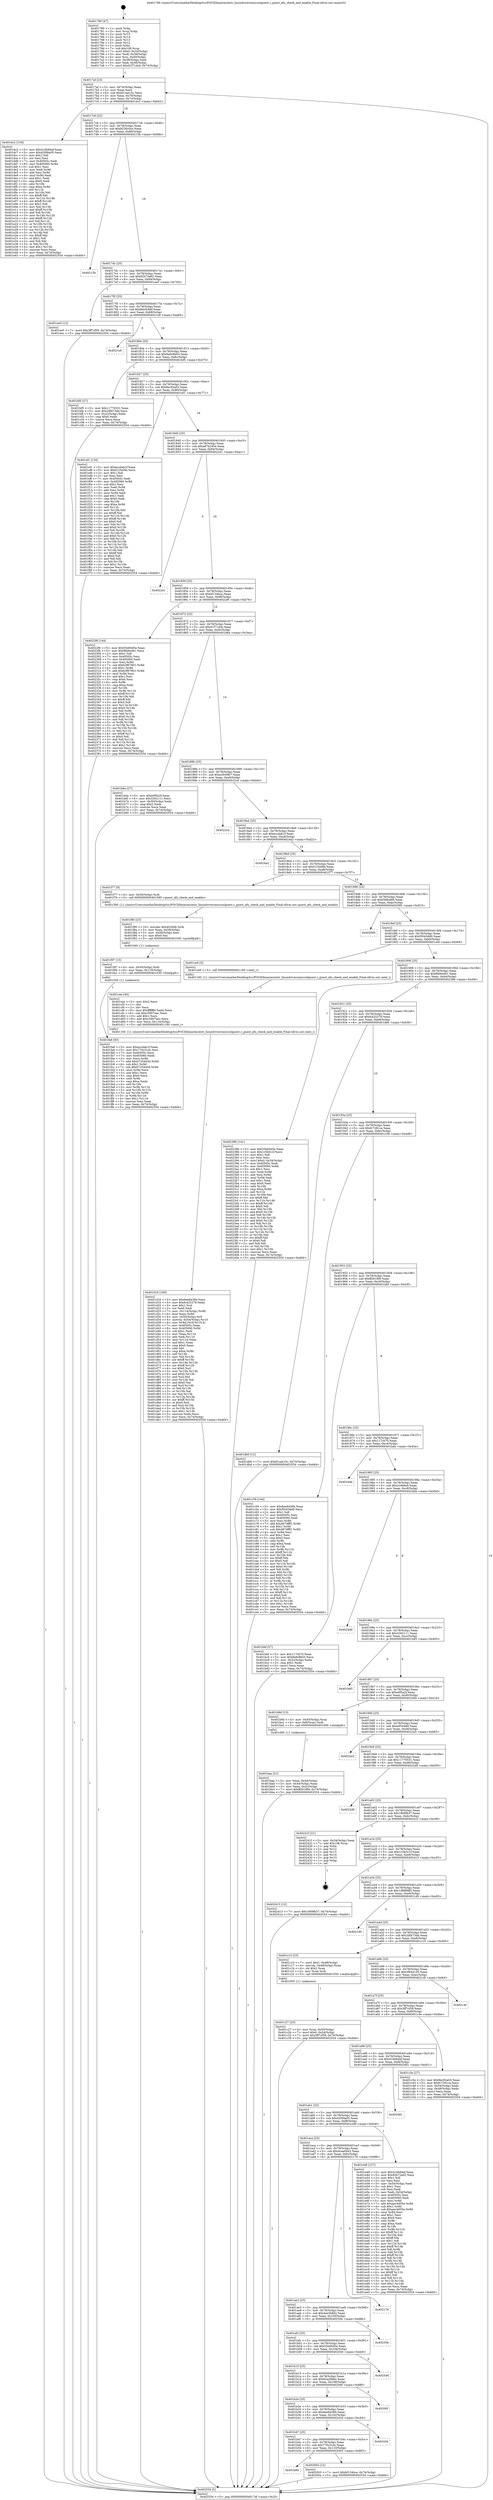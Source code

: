digraph "0x401780" {
  label = "0x401780 (/mnt/c/Users/mathe/Desktop/tcc/POCII/binaries/extr_linuxdriversmisccxlguest.c_guest_afu_check_and_enable_Final-ollvm.out::main(0))"
  labelloc = "t"
  node[shape=record]

  Entry [label="",width=0.3,height=0.3,shape=circle,fillcolor=black,style=filled]
  "0x4017af" [label="{
     0x4017af [23]\l
     | [instrs]\l
     &nbsp;&nbsp;0x4017af \<+3\>: mov -0x74(%rbp),%eax\l
     &nbsp;&nbsp;0x4017b2 \<+2\>: mov %eax,%ecx\l
     &nbsp;&nbsp;0x4017b4 \<+6\>: sub $0x81cae15c,%ecx\l
     &nbsp;&nbsp;0x4017ba \<+3\>: mov %eax,-0x78(%rbp)\l
     &nbsp;&nbsp;0x4017bd \<+3\>: mov %ecx,-0x7c(%rbp)\l
     &nbsp;&nbsp;0x4017c0 \<+6\>: je 0000000000401dc2 \<main+0x642\>\l
  }"]
  "0x401dc2" [label="{
     0x401dc2 [134]\l
     | [instrs]\l
     &nbsp;&nbsp;0x401dc2 \<+5\>: mov $0x416b84af,%eax\l
     &nbsp;&nbsp;0x401dc7 \<+5\>: mov $0x420f4a05,%ecx\l
     &nbsp;&nbsp;0x401dcc \<+2\>: mov $0x1,%dl\l
     &nbsp;&nbsp;0x401dce \<+2\>: xor %esi,%esi\l
     &nbsp;&nbsp;0x401dd0 \<+7\>: mov 0x40505c,%edi\l
     &nbsp;&nbsp;0x401dd7 \<+8\>: mov 0x405060,%r8d\l
     &nbsp;&nbsp;0x401ddf \<+3\>: sub $0x1,%esi\l
     &nbsp;&nbsp;0x401de2 \<+3\>: mov %edi,%r9d\l
     &nbsp;&nbsp;0x401de5 \<+3\>: add %esi,%r9d\l
     &nbsp;&nbsp;0x401de8 \<+4\>: imul %r9d,%edi\l
     &nbsp;&nbsp;0x401dec \<+3\>: and $0x1,%edi\l
     &nbsp;&nbsp;0x401def \<+3\>: cmp $0x0,%edi\l
     &nbsp;&nbsp;0x401df2 \<+4\>: sete %r10b\l
     &nbsp;&nbsp;0x401df6 \<+4\>: cmp $0xa,%r8d\l
     &nbsp;&nbsp;0x401dfa \<+4\>: setl %r11b\l
     &nbsp;&nbsp;0x401dfe \<+3\>: mov %r10b,%bl\l
     &nbsp;&nbsp;0x401e01 \<+3\>: xor $0xff,%bl\l
     &nbsp;&nbsp;0x401e04 \<+3\>: mov %r11b,%r14b\l
     &nbsp;&nbsp;0x401e07 \<+4\>: xor $0xff,%r14b\l
     &nbsp;&nbsp;0x401e0b \<+3\>: xor $0x1,%dl\l
     &nbsp;&nbsp;0x401e0e \<+3\>: mov %bl,%r15b\l
     &nbsp;&nbsp;0x401e11 \<+4\>: and $0xff,%r15b\l
     &nbsp;&nbsp;0x401e15 \<+3\>: and %dl,%r10b\l
     &nbsp;&nbsp;0x401e18 \<+3\>: mov %r14b,%r12b\l
     &nbsp;&nbsp;0x401e1b \<+4\>: and $0xff,%r12b\l
     &nbsp;&nbsp;0x401e1f \<+3\>: and %dl,%r11b\l
     &nbsp;&nbsp;0x401e22 \<+3\>: or %r10b,%r15b\l
     &nbsp;&nbsp;0x401e25 \<+3\>: or %r11b,%r12b\l
     &nbsp;&nbsp;0x401e28 \<+3\>: xor %r12b,%r15b\l
     &nbsp;&nbsp;0x401e2b \<+3\>: or %r14b,%bl\l
     &nbsp;&nbsp;0x401e2e \<+3\>: xor $0xff,%bl\l
     &nbsp;&nbsp;0x401e31 \<+3\>: or $0x1,%dl\l
     &nbsp;&nbsp;0x401e34 \<+2\>: and %dl,%bl\l
     &nbsp;&nbsp;0x401e36 \<+3\>: or %bl,%r15b\l
     &nbsp;&nbsp;0x401e39 \<+4\>: test $0x1,%r15b\l
     &nbsp;&nbsp;0x401e3d \<+3\>: cmovne %ecx,%eax\l
     &nbsp;&nbsp;0x401e40 \<+3\>: mov %eax,-0x74(%rbp)\l
     &nbsp;&nbsp;0x401e43 \<+5\>: jmp 0000000000402554 \<main+0xdd4\>\l
  }"]
  "0x4017c6" [label="{
     0x4017c6 [22]\l
     | [instrs]\l
     &nbsp;&nbsp;0x4017c6 \<+5\>: jmp 00000000004017cb \<main+0x4b\>\l
     &nbsp;&nbsp;0x4017cb \<+3\>: mov -0x78(%rbp),%eax\l
     &nbsp;&nbsp;0x4017ce \<+5\>: sub $0x8236c0ce,%eax\l
     &nbsp;&nbsp;0x4017d3 \<+3\>: mov %eax,-0x80(%rbp)\l
     &nbsp;&nbsp;0x4017d6 \<+6\>: je 000000000040215b \<main+0x9db\>\l
  }"]
  Exit [label="",width=0.3,height=0.3,shape=circle,fillcolor=black,style=filled,peripheries=2]
  "0x40215b" [label="{
     0x40215b\l
  }", style=dashed]
  "0x4017dc" [label="{
     0x4017dc [25]\l
     | [instrs]\l
     &nbsp;&nbsp;0x4017dc \<+5\>: jmp 00000000004017e1 \<main+0x61\>\l
     &nbsp;&nbsp;0x4017e1 \<+3\>: mov -0x78(%rbp),%eax\l
     &nbsp;&nbsp;0x4017e4 \<+5\>: sub $0x82b72a92,%eax\l
     &nbsp;&nbsp;0x4017e9 \<+6\>: mov %eax,-0x84(%rbp)\l
     &nbsp;&nbsp;0x4017ef \<+6\>: je 0000000000401ee5 \<main+0x765\>\l
  }"]
  "0x401b60" [label="{
     0x401b60\l
  }", style=dashed]
  "0x401ee5" [label="{
     0x401ee5 [12]\l
     | [instrs]\l
     &nbsp;&nbsp;0x401ee5 \<+7\>: movl $0x3ff7cf59,-0x74(%rbp)\l
     &nbsp;&nbsp;0x401eec \<+5\>: jmp 0000000000402554 \<main+0xdd4\>\l
  }"]
  "0x4017f5" [label="{
     0x4017f5 [25]\l
     | [instrs]\l
     &nbsp;&nbsp;0x4017f5 \<+5\>: jmp 00000000004017fa \<main+0x7a\>\l
     &nbsp;&nbsp;0x4017fa \<+3\>: mov -0x78(%rbp),%eax\l
     &nbsp;&nbsp;0x4017fd \<+5\>: sub $0x8dc0c84f,%eax\l
     &nbsp;&nbsp;0x401802 \<+6\>: mov %eax,-0x88(%rbp)\l
     &nbsp;&nbsp;0x401808 \<+6\>: je 00000000004021e9 \<main+0xa69\>\l
  }"]
  "0x402003" [label="{
     0x402003 [12]\l
     | [instrs]\l
     &nbsp;&nbsp;0x402003 \<+7\>: movl $0xbf134bca,-0x74(%rbp)\l
     &nbsp;&nbsp;0x40200a \<+5\>: jmp 0000000000402554 \<main+0xdd4\>\l
  }"]
  "0x4021e9" [label="{
     0x4021e9\l
  }", style=dashed]
  "0x40180e" [label="{
     0x40180e [25]\l
     | [instrs]\l
     &nbsp;&nbsp;0x40180e \<+5\>: jmp 0000000000401813 \<main+0x93\>\l
     &nbsp;&nbsp;0x401813 \<+3\>: mov -0x78(%rbp),%eax\l
     &nbsp;&nbsp;0x401816 \<+5\>: sub $0x9a9c8b03,%eax\l
     &nbsp;&nbsp;0x40181b \<+6\>: mov %eax,-0x8c(%rbp)\l
     &nbsp;&nbsp;0x401821 \<+6\>: je 0000000000401bf5 \<main+0x475\>\l
  }"]
  "0x401b47" [label="{
     0x401b47 [25]\l
     | [instrs]\l
     &nbsp;&nbsp;0x401b47 \<+5\>: jmp 0000000000401b4c \<main+0x3cc\>\l
     &nbsp;&nbsp;0x401b4c \<+3\>: mov -0x78(%rbp),%eax\l
     &nbsp;&nbsp;0x401b4f \<+5\>: sub $0x770c31dc,%eax\l
     &nbsp;&nbsp;0x401b54 \<+6\>: mov %eax,-0x110(%rbp)\l
     &nbsp;&nbsp;0x401b5a \<+6\>: je 0000000000402003 \<main+0x883\>\l
  }"]
  "0x401bf5" [label="{
     0x401bf5 [27]\l
     | [instrs]\l
     &nbsp;&nbsp;0x401bf5 \<+5\>: mov $0x11770531,%eax\l
     &nbsp;&nbsp;0x401bfa \<+5\>: mov $0x2df473dd,%ecx\l
     &nbsp;&nbsp;0x401bff \<+3\>: mov -0x2c(%rbp),%edx\l
     &nbsp;&nbsp;0x401c02 \<+3\>: cmp $0x0,%edx\l
     &nbsp;&nbsp;0x401c05 \<+3\>: cmove %ecx,%eax\l
     &nbsp;&nbsp;0x401c08 \<+3\>: mov %eax,-0x74(%rbp)\l
     &nbsp;&nbsp;0x401c0b \<+5\>: jmp 0000000000402554 \<main+0xdd4\>\l
  }"]
  "0x401827" [label="{
     0x401827 [25]\l
     | [instrs]\l
     &nbsp;&nbsp;0x401827 \<+5\>: jmp 000000000040182c \<main+0xac\>\l
     &nbsp;&nbsp;0x40182c \<+3\>: mov -0x78(%rbp),%eax\l
     &nbsp;&nbsp;0x40182f \<+5\>: sub $0x9ec92a03,%eax\l
     &nbsp;&nbsp;0x401834 \<+6\>: mov %eax,-0x90(%rbp)\l
     &nbsp;&nbsp;0x40183a \<+6\>: je 0000000000401ef1 \<main+0x771\>\l
  }"]
  "0x402434" [label="{
     0x402434\l
  }", style=dashed]
  "0x401ef1" [label="{
     0x401ef1 [134]\l
     | [instrs]\l
     &nbsp;&nbsp;0x401ef1 \<+5\>: mov $0xeccdab1f,%eax\l
     &nbsp;&nbsp;0x401ef6 \<+5\>: mov $0xf125ef4b,%ecx\l
     &nbsp;&nbsp;0x401efb \<+2\>: mov $0x1,%dl\l
     &nbsp;&nbsp;0x401efd \<+2\>: xor %esi,%esi\l
     &nbsp;&nbsp;0x401eff \<+7\>: mov 0x40505c,%edi\l
     &nbsp;&nbsp;0x401f06 \<+8\>: mov 0x405060,%r8d\l
     &nbsp;&nbsp;0x401f0e \<+3\>: sub $0x1,%esi\l
     &nbsp;&nbsp;0x401f11 \<+3\>: mov %edi,%r9d\l
     &nbsp;&nbsp;0x401f14 \<+3\>: add %esi,%r9d\l
     &nbsp;&nbsp;0x401f17 \<+4\>: imul %r9d,%edi\l
     &nbsp;&nbsp;0x401f1b \<+3\>: and $0x1,%edi\l
     &nbsp;&nbsp;0x401f1e \<+3\>: cmp $0x0,%edi\l
     &nbsp;&nbsp;0x401f21 \<+4\>: sete %r10b\l
     &nbsp;&nbsp;0x401f25 \<+4\>: cmp $0xa,%r8d\l
     &nbsp;&nbsp;0x401f29 \<+4\>: setl %r11b\l
     &nbsp;&nbsp;0x401f2d \<+3\>: mov %r10b,%bl\l
     &nbsp;&nbsp;0x401f30 \<+3\>: xor $0xff,%bl\l
     &nbsp;&nbsp;0x401f33 \<+3\>: mov %r11b,%r14b\l
     &nbsp;&nbsp;0x401f36 \<+4\>: xor $0xff,%r14b\l
     &nbsp;&nbsp;0x401f3a \<+3\>: xor $0x0,%dl\l
     &nbsp;&nbsp;0x401f3d \<+3\>: mov %bl,%r15b\l
     &nbsp;&nbsp;0x401f40 \<+4\>: and $0x0,%r15b\l
     &nbsp;&nbsp;0x401f44 \<+3\>: and %dl,%r10b\l
     &nbsp;&nbsp;0x401f47 \<+3\>: mov %r14b,%r12b\l
     &nbsp;&nbsp;0x401f4a \<+4\>: and $0x0,%r12b\l
     &nbsp;&nbsp;0x401f4e \<+3\>: and %dl,%r11b\l
     &nbsp;&nbsp;0x401f51 \<+3\>: or %r10b,%r15b\l
     &nbsp;&nbsp;0x401f54 \<+3\>: or %r11b,%r12b\l
     &nbsp;&nbsp;0x401f57 \<+3\>: xor %r12b,%r15b\l
     &nbsp;&nbsp;0x401f5a \<+3\>: or %r14b,%bl\l
     &nbsp;&nbsp;0x401f5d \<+3\>: xor $0xff,%bl\l
     &nbsp;&nbsp;0x401f60 \<+3\>: or $0x0,%dl\l
     &nbsp;&nbsp;0x401f63 \<+2\>: and %dl,%bl\l
     &nbsp;&nbsp;0x401f65 \<+3\>: or %bl,%r15b\l
     &nbsp;&nbsp;0x401f68 \<+4\>: test $0x1,%r15b\l
     &nbsp;&nbsp;0x401f6c \<+3\>: cmovne %ecx,%eax\l
     &nbsp;&nbsp;0x401f6f \<+3\>: mov %eax,-0x74(%rbp)\l
     &nbsp;&nbsp;0x401f72 \<+5\>: jmp 0000000000402554 \<main+0xdd4\>\l
  }"]
  "0x401840" [label="{
     0x401840 [25]\l
     | [instrs]\l
     &nbsp;&nbsp;0x401840 \<+5\>: jmp 0000000000401845 \<main+0xc5\>\l
     &nbsp;&nbsp;0x401845 \<+3\>: mov -0x78(%rbp),%eax\l
     &nbsp;&nbsp;0x401848 \<+5\>: sub $0xa87b245e,%eax\l
     &nbsp;&nbsp;0x40184d \<+6\>: mov %eax,-0x94(%rbp)\l
     &nbsp;&nbsp;0x401853 \<+6\>: je 0000000000402241 \<main+0xac1\>\l
  }"]
  "0x401b2e" [label="{
     0x401b2e [25]\l
     | [instrs]\l
     &nbsp;&nbsp;0x401b2e \<+5\>: jmp 0000000000401b33 \<main+0x3b3\>\l
     &nbsp;&nbsp;0x401b33 \<+3\>: mov -0x78(%rbp),%eax\l
     &nbsp;&nbsp;0x401b36 \<+5\>: sub $0x6ee8436b,%eax\l
     &nbsp;&nbsp;0x401b3b \<+6\>: mov %eax,-0x10c(%rbp)\l
     &nbsp;&nbsp;0x401b41 \<+6\>: je 0000000000402434 \<main+0xcb4\>\l
  }"]
  "0x402241" [label="{
     0x402241\l
  }", style=dashed]
  "0x401859" [label="{
     0x401859 [25]\l
     | [instrs]\l
     &nbsp;&nbsp;0x401859 \<+5\>: jmp 000000000040185e \<main+0xde\>\l
     &nbsp;&nbsp;0x40185e \<+3\>: mov -0x78(%rbp),%eax\l
     &nbsp;&nbsp;0x401861 \<+5\>: sub $0xbf134bca,%eax\l
     &nbsp;&nbsp;0x401866 \<+6\>: mov %eax,-0x98(%rbp)\l
     &nbsp;&nbsp;0x40186c \<+6\>: je 00000000004022f6 \<main+0xb76\>\l
  }"]
  "0x40200f" [label="{
     0x40200f\l
  }", style=dashed]
  "0x4022f6" [label="{
     0x4022f6 [144]\l
     | [instrs]\l
     &nbsp;&nbsp;0x4022f6 \<+5\>: mov $0x55e60d5e,%eax\l
     &nbsp;&nbsp;0x4022fb \<+5\>: mov $0xf6b6e491,%ecx\l
     &nbsp;&nbsp;0x402300 \<+2\>: mov $0x1,%dl\l
     &nbsp;&nbsp;0x402302 \<+7\>: mov 0x40505c,%esi\l
     &nbsp;&nbsp;0x402309 \<+7\>: mov 0x405060,%edi\l
     &nbsp;&nbsp;0x402310 \<+3\>: mov %esi,%r8d\l
     &nbsp;&nbsp;0x402313 \<+7\>: sub $0xb3f67801,%r8d\l
     &nbsp;&nbsp;0x40231a \<+4\>: sub $0x1,%r8d\l
     &nbsp;&nbsp;0x40231e \<+7\>: add $0xb3f67801,%r8d\l
     &nbsp;&nbsp;0x402325 \<+4\>: imul %r8d,%esi\l
     &nbsp;&nbsp;0x402329 \<+3\>: and $0x1,%esi\l
     &nbsp;&nbsp;0x40232c \<+3\>: cmp $0x0,%esi\l
     &nbsp;&nbsp;0x40232f \<+4\>: sete %r9b\l
     &nbsp;&nbsp;0x402333 \<+3\>: cmp $0xa,%edi\l
     &nbsp;&nbsp;0x402336 \<+4\>: setl %r10b\l
     &nbsp;&nbsp;0x40233a \<+3\>: mov %r9b,%r11b\l
     &nbsp;&nbsp;0x40233d \<+4\>: xor $0xff,%r11b\l
     &nbsp;&nbsp;0x402341 \<+3\>: mov %r10b,%bl\l
     &nbsp;&nbsp;0x402344 \<+3\>: xor $0xff,%bl\l
     &nbsp;&nbsp;0x402347 \<+3\>: xor $0x0,%dl\l
     &nbsp;&nbsp;0x40234a \<+3\>: mov %r11b,%r14b\l
     &nbsp;&nbsp;0x40234d \<+4\>: and $0x0,%r14b\l
     &nbsp;&nbsp;0x402351 \<+3\>: and %dl,%r9b\l
     &nbsp;&nbsp;0x402354 \<+3\>: mov %bl,%r15b\l
     &nbsp;&nbsp;0x402357 \<+4\>: and $0x0,%r15b\l
     &nbsp;&nbsp;0x40235b \<+3\>: and %dl,%r10b\l
     &nbsp;&nbsp;0x40235e \<+3\>: or %r9b,%r14b\l
     &nbsp;&nbsp;0x402361 \<+3\>: or %r10b,%r15b\l
     &nbsp;&nbsp;0x402364 \<+3\>: xor %r15b,%r14b\l
     &nbsp;&nbsp;0x402367 \<+3\>: or %bl,%r11b\l
     &nbsp;&nbsp;0x40236a \<+4\>: xor $0xff,%r11b\l
     &nbsp;&nbsp;0x40236e \<+3\>: or $0x0,%dl\l
     &nbsp;&nbsp;0x402371 \<+3\>: and %dl,%r11b\l
     &nbsp;&nbsp;0x402374 \<+3\>: or %r11b,%r14b\l
     &nbsp;&nbsp;0x402377 \<+4\>: test $0x1,%r14b\l
     &nbsp;&nbsp;0x40237b \<+3\>: cmovne %ecx,%eax\l
     &nbsp;&nbsp;0x40237e \<+3\>: mov %eax,-0x74(%rbp)\l
     &nbsp;&nbsp;0x402381 \<+5\>: jmp 0000000000402554 \<main+0xdd4\>\l
  }"]
  "0x401872" [label="{
     0x401872 [25]\l
     | [instrs]\l
     &nbsp;&nbsp;0x401872 \<+5\>: jmp 0000000000401877 \<main+0xf7\>\l
     &nbsp;&nbsp;0x401877 \<+3\>: mov -0x78(%rbp),%eax\l
     &nbsp;&nbsp;0x40187a \<+5\>: sub $0xd1f71dcb,%eax\l
     &nbsp;&nbsp;0x40187f \<+6\>: mov %eax,-0x9c(%rbp)\l
     &nbsp;&nbsp;0x401885 \<+6\>: je 0000000000401b6a \<main+0x3ea\>\l
  }"]
  "0x401b15" [label="{
     0x401b15 [25]\l
     | [instrs]\l
     &nbsp;&nbsp;0x401b15 \<+5\>: jmp 0000000000401b1a \<main+0x39a\>\l
     &nbsp;&nbsp;0x401b1a \<+3\>: mov -0x78(%rbp),%eax\l
     &nbsp;&nbsp;0x401b1d \<+5\>: sub $0x62a29b6c,%eax\l
     &nbsp;&nbsp;0x401b22 \<+6\>: mov %eax,-0x108(%rbp)\l
     &nbsp;&nbsp;0x401b28 \<+6\>: je 000000000040200f \<main+0x88f\>\l
  }"]
  "0x401b6a" [label="{
     0x401b6a [27]\l
     | [instrs]\l
     &nbsp;&nbsp;0x401b6a \<+5\>: mov $0xe0f5a2f,%eax\l
     &nbsp;&nbsp;0x401b6f \<+5\>: mov $0x3262111,%ecx\l
     &nbsp;&nbsp;0x401b74 \<+3\>: mov -0x30(%rbp),%edx\l
     &nbsp;&nbsp;0x401b77 \<+3\>: cmp $0x2,%edx\l
     &nbsp;&nbsp;0x401b7a \<+3\>: cmovne %ecx,%eax\l
     &nbsp;&nbsp;0x401b7d \<+3\>: mov %eax,-0x74(%rbp)\l
     &nbsp;&nbsp;0x401b80 \<+5\>: jmp 0000000000402554 \<main+0xdd4\>\l
  }"]
  "0x40188b" [label="{
     0x40188b [25]\l
     | [instrs]\l
     &nbsp;&nbsp;0x40188b \<+5\>: jmp 0000000000401890 \<main+0x110\>\l
     &nbsp;&nbsp;0x401890 \<+3\>: mov -0x78(%rbp),%eax\l
     &nbsp;&nbsp;0x401893 \<+5\>: sub $0xe2fc09b7,%eax\l
     &nbsp;&nbsp;0x401898 \<+6\>: mov %eax,-0xa0(%rbp)\l
     &nbsp;&nbsp;0x40189e \<+6\>: je 00000000004022cd \<main+0xb4d\>\l
  }"]
  "0x402554" [label="{
     0x402554 [5]\l
     | [instrs]\l
     &nbsp;&nbsp;0x402554 \<+5\>: jmp 00000000004017af \<main+0x2f\>\l
  }"]
  "0x401780" [label="{
     0x401780 [47]\l
     | [instrs]\l
     &nbsp;&nbsp;0x401780 \<+1\>: push %rbp\l
     &nbsp;&nbsp;0x401781 \<+3\>: mov %rsp,%rbp\l
     &nbsp;&nbsp;0x401784 \<+2\>: push %r15\l
     &nbsp;&nbsp;0x401786 \<+2\>: push %r14\l
     &nbsp;&nbsp;0x401788 \<+2\>: push %r13\l
     &nbsp;&nbsp;0x40178a \<+2\>: push %r12\l
     &nbsp;&nbsp;0x40178c \<+1\>: push %rbx\l
     &nbsp;&nbsp;0x40178d \<+7\>: sub $0x108,%rsp\l
     &nbsp;&nbsp;0x401794 \<+7\>: movl $0x0,-0x34(%rbp)\l
     &nbsp;&nbsp;0x40179b \<+3\>: mov %edi,-0x38(%rbp)\l
     &nbsp;&nbsp;0x40179e \<+4\>: mov %rsi,-0x40(%rbp)\l
     &nbsp;&nbsp;0x4017a2 \<+3\>: mov -0x38(%rbp),%edi\l
     &nbsp;&nbsp;0x4017a5 \<+3\>: mov %edi,-0x30(%rbp)\l
     &nbsp;&nbsp;0x4017a8 \<+7\>: movl $0xd1f71dcb,-0x74(%rbp)\l
  }"]
  "0x402546" [label="{
     0x402546\l
  }", style=dashed]
  "0x4022cd" [label="{
     0x4022cd\l
  }", style=dashed]
  "0x4018a4" [label="{
     0x4018a4 [25]\l
     | [instrs]\l
     &nbsp;&nbsp;0x4018a4 \<+5\>: jmp 00000000004018a9 \<main+0x129\>\l
     &nbsp;&nbsp;0x4018a9 \<+3\>: mov -0x78(%rbp),%eax\l
     &nbsp;&nbsp;0x4018ac \<+5\>: sub $0xeccdab1f,%eax\l
     &nbsp;&nbsp;0x4018b1 \<+6\>: mov %eax,-0xa4(%rbp)\l
     &nbsp;&nbsp;0x4018b7 \<+6\>: je 00000000004024a2 \<main+0xd22\>\l
  }"]
  "0x401afc" [label="{
     0x401afc [25]\l
     | [instrs]\l
     &nbsp;&nbsp;0x401afc \<+5\>: jmp 0000000000401b01 \<main+0x381\>\l
     &nbsp;&nbsp;0x401b01 \<+3\>: mov -0x78(%rbp),%eax\l
     &nbsp;&nbsp;0x401b04 \<+5\>: sub $0x55e60d5e,%eax\l
     &nbsp;&nbsp;0x401b09 \<+6\>: mov %eax,-0x104(%rbp)\l
     &nbsp;&nbsp;0x401b0f \<+6\>: je 0000000000402546 \<main+0xdc6\>\l
  }"]
  "0x4024a2" [label="{
     0x4024a2\l
  }", style=dashed]
  "0x4018bd" [label="{
     0x4018bd [25]\l
     | [instrs]\l
     &nbsp;&nbsp;0x4018bd \<+5\>: jmp 00000000004018c2 \<main+0x142\>\l
     &nbsp;&nbsp;0x4018c2 \<+3\>: mov -0x78(%rbp),%eax\l
     &nbsp;&nbsp;0x4018c5 \<+5\>: sub $0xf125ef4b,%eax\l
     &nbsp;&nbsp;0x4018ca \<+6\>: mov %eax,-0xa8(%rbp)\l
     &nbsp;&nbsp;0x4018d0 \<+6\>: je 0000000000401f77 \<main+0x7f7\>\l
  }"]
  "0x40250b" [label="{
     0x40250b\l
  }", style=dashed]
  "0x401f77" [label="{
     0x401f77 [9]\l
     | [instrs]\l
     &nbsp;&nbsp;0x401f77 \<+4\>: mov -0x50(%rbp),%rdi\l
     &nbsp;&nbsp;0x401f7b \<+5\>: call 0000000000401580 \<guest_afu_check_and_enable\>\l
     | [calls]\l
     &nbsp;&nbsp;0x401580 \{1\} (/mnt/c/Users/mathe/Desktop/tcc/POCII/binaries/extr_linuxdriversmisccxlguest.c_guest_afu_check_and_enable_Final-ollvm.out::guest_afu_check_and_enable)\l
  }"]
  "0x4018d6" [label="{
     0x4018d6 [25]\l
     | [instrs]\l
     &nbsp;&nbsp;0x4018d6 \<+5\>: jmp 00000000004018db \<main+0x15b\>\l
     &nbsp;&nbsp;0x4018db \<+3\>: mov -0x78(%rbp),%eax\l
     &nbsp;&nbsp;0x4018de \<+5\>: sub $0xf36fcd66,%eax\l
     &nbsp;&nbsp;0x4018e3 \<+6\>: mov %eax,-0xac(%rbp)\l
     &nbsp;&nbsp;0x4018e9 \<+6\>: je 0000000000402095 \<main+0x915\>\l
  }"]
  "0x401ae3" [label="{
     0x401ae3 [25]\l
     | [instrs]\l
     &nbsp;&nbsp;0x401ae3 \<+5\>: jmp 0000000000401ae8 \<main+0x368\>\l
     &nbsp;&nbsp;0x401ae8 \<+3\>: mov -0x78(%rbp),%eax\l
     &nbsp;&nbsp;0x401aeb \<+5\>: sub $0x4ee3b8d2,%eax\l
     &nbsp;&nbsp;0x401af0 \<+6\>: mov %eax,-0x100(%rbp)\l
     &nbsp;&nbsp;0x401af6 \<+6\>: je 000000000040250b \<main+0xd8b\>\l
  }"]
  "0x402095" [label="{
     0x402095\l
  }", style=dashed]
  "0x4018ef" [label="{
     0x4018ef [25]\l
     | [instrs]\l
     &nbsp;&nbsp;0x4018ef \<+5\>: jmp 00000000004018f4 \<main+0x174\>\l
     &nbsp;&nbsp;0x4018f4 \<+3\>: mov -0x78(%rbp),%eax\l
     &nbsp;&nbsp;0x4018f7 \<+5\>: sub $0xf5043dd0,%eax\l
     &nbsp;&nbsp;0x4018fc \<+6\>: mov %eax,-0xb0(%rbp)\l
     &nbsp;&nbsp;0x401902 \<+6\>: je 0000000000401ce9 \<main+0x569\>\l
  }"]
  "0x402176" [label="{
     0x402176\l
  }", style=dashed]
  "0x401ce9" [label="{
     0x401ce9 [5]\l
     | [instrs]\l
     &nbsp;&nbsp;0x401ce9 \<+5\>: call 0000000000401160 \<next_i\>\l
     | [calls]\l
     &nbsp;&nbsp;0x401160 \{1\} (/mnt/c/Users/mathe/Desktop/tcc/POCII/binaries/extr_linuxdriversmisccxlguest.c_guest_afu_check_and_enable_Final-ollvm.out::next_i)\l
  }"]
  "0x401908" [label="{
     0x401908 [25]\l
     | [instrs]\l
     &nbsp;&nbsp;0x401908 \<+5\>: jmp 000000000040190d \<main+0x18d\>\l
     &nbsp;&nbsp;0x40190d \<+3\>: mov -0x78(%rbp),%eax\l
     &nbsp;&nbsp;0x401910 \<+5\>: sub $0xf6b6e491,%eax\l
     &nbsp;&nbsp;0x401915 \<+6\>: mov %eax,-0xb4(%rbp)\l
     &nbsp;&nbsp;0x40191b \<+6\>: je 0000000000402386 \<main+0xc06\>\l
  }"]
  "0x401fa6" [label="{
     0x401fa6 [93]\l
     | [instrs]\l
     &nbsp;&nbsp;0x401fa6 \<+5\>: mov $0xeccdab1f,%eax\l
     &nbsp;&nbsp;0x401fab \<+5\>: mov $0x770c31dc,%esi\l
     &nbsp;&nbsp;0x401fb0 \<+7\>: mov 0x40505c,%ecx\l
     &nbsp;&nbsp;0x401fb7 \<+7\>: mov 0x405060,%edx\l
     &nbsp;&nbsp;0x401fbe \<+3\>: mov %ecx,%r8d\l
     &nbsp;&nbsp;0x401fc1 \<+7\>: add $0xb7254d3d,%r8d\l
     &nbsp;&nbsp;0x401fc8 \<+4\>: sub $0x1,%r8d\l
     &nbsp;&nbsp;0x401fcc \<+7\>: sub $0xb7254d3d,%r8d\l
     &nbsp;&nbsp;0x401fd3 \<+4\>: imul %r8d,%ecx\l
     &nbsp;&nbsp;0x401fd7 \<+3\>: and $0x1,%ecx\l
     &nbsp;&nbsp;0x401fda \<+3\>: cmp $0x0,%ecx\l
     &nbsp;&nbsp;0x401fdd \<+4\>: sete %r9b\l
     &nbsp;&nbsp;0x401fe1 \<+3\>: cmp $0xa,%edx\l
     &nbsp;&nbsp;0x401fe4 \<+4\>: setl %r10b\l
     &nbsp;&nbsp;0x401fe8 \<+3\>: mov %r9b,%r11b\l
     &nbsp;&nbsp;0x401feb \<+3\>: and %r10b,%r11b\l
     &nbsp;&nbsp;0x401fee \<+3\>: xor %r10b,%r9b\l
     &nbsp;&nbsp;0x401ff1 \<+3\>: or %r9b,%r11b\l
     &nbsp;&nbsp;0x401ff4 \<+4\>: test $0x1,%r11b\l
     &nbsp;&nbsp;0x401ff8 \<+3\>: cmovne %esi,%eax\l
     &nbsp;&nbsp;0x401ffb \<+3\>: mov %eax,-0x74(%rbp)\l
     &nbsp;&nbsp;0x401ffe \<+5\>: jmp 0000000000402554 \<main+0xdd4\>\l
  }"]
  "0x402386" [label="{
     0x402386 [141]\l
     | [instrs]\l
     &nbsp;&nbsp;0x402386 \<+5\>: mov $0x55e60d5e,%eax\l
     &nbsp;&nbsp;0x40238b \<+5\>: mov $0x1c5b5c1f,%ecx\l
     &nbsp;&nbsp;0x402390 \<+2\>: mov $0x1,%dl\l
     &nbsp;&nbsp;0x402392 \<+2\>: xor %esi,%esi\l
     &nbsp;&nbsp;0x402394 \<+7\>: movl $0x0,-0x34(%rbp)\l
     &nbsp;&nbsp;0x40239b \<+7\>: mov 0x40505c,%edi\l
     &nbsp;&nbsp;0x4023a2 \<+8\>: mov 0x405060,%r8d\l
     &nbsp;&nbsp;0x4023aa \<+3\>: sub $0x1,%esi\l
     &nbsp;&nbsp;0x4023ad \<+3\>: mov %edi,%r9d\l
     &nbsp;&nbsp;0x4023b0 \<+3\>: add %esi,%r9d\l
     &nbsp;&nbsp;0x4023b3 \<+4\>: imul %r9d,%edi\l
     &nbsp;&nbsp;0x4023b7 \<+3\>: and $0x1,%edi\l
     &nbsp;&nbsp;0x4023ba \<+3\>: cmp $0x0,%edi\l
     &nbsp;&nbsp;0x4023bd \<+4\>: sete %r10b\l
     &nbsp;&nbsp;0x4023c1 \<+4\>: cmp $0xa,%r8d\l
     &nbsp;&nbsp;0x4023c5 \<+4\>: setl %r11b\l
     &nbsp;&nbsp;0x4023c9 \<+3\>: mov %r10b,%bl\l
     &nbsp;&nbsp;0x4023cc \<+3\>: xor $0xff,%bl\l
     &nbsp;&nbsp;0x4023cf \<+3\>: mov %r11b,%r14b\l
     &nbsp;&nbsp;0x4023d2 \<+4\>: xor $0xff,%r14b\l
     &nbsp;&nbsp;0x4023d6 \<+3\>: xor $0x0,%dl\l
     &nbsp;&nbsp;0x4023d9 \<+3\>: mov %bl,%r15b\l
     &nbsp;&nbsp;0x4023dc \<+4\>: and $0x0,%r15b\l
     &nbsp;&nbsp;0x4023e0 \<+3\>: and %dl,%r10b\l
     &nbsp;&nbsp;0x4023e3 \<+3\>: mov %r14b,%r12b\l
     &nbsp;&nbsp;0x4023e6 \<+4\>: and $0x0,%r12b\l
     &nbsp;&nbsp;0x4023ea \<+3\>: and %dl,%r11b\l
     &nbsp;&nbsp;0x4023ed \<+3\>: or %r10b,%r15b\l
     &nbsp;&nbsp;0x4023f0 \<+3\>: or %r11b,%r12b\l
     &nbsp;&nbsp;0x4023f3 \<+3\>: xor %r12b,%r15b\l
     &nbsp;&nbsp;0x4023f6 \<+3\>: or %r14b,%bl\l
     &nbsp;&nbsp;0x4023f9 \<+3\>: xor $0xff,%bl\l
     &nbsp;&nbsp;0x4023fc \<+3\>: or $0x0,%dl\l
     &nbsp;&nbsp;0x4023ff \<+2\>: and %dl,%bl\l
     &nbsp;&nbsp;0x402401 \<+3\>: or %bl,%r15b\l
     &nbsp;&nbsp;0x402404 \<+4\>: test $0x1,%r15b\l
     &nbsp;&nbsp;0x402408 \<+3\>: cmovne %ecx,%eax\l
     &nbsp;&nbsp;0x40240b \<+3\>: mov %eax,-0x74(%rbp)\l
     &nbsp;&nbsp;0x40240e \<+5\>: jmp 0000000000402554 \<main+0xdd4\>\l
  }"]
  "0x401921" [label="{
     0x401921 [25]\l
     | [instrs]\l
     &nbsp;&nbsp;0x401921 \<+5\>: jmp 0000000000401926 \<main+0x1a6\>\l
     &nbsp;&nbsp;0x401926 \<+3\>: mov -0x78(%rbp),%eax\l
     &nbsp;&nbsp;0x401929 \<+5\>: sub $0xfc425379,%eax\l
     &nbsp;&nbsp;0x40192e \<+6\>: mov %eax,-0xb8(%rbp)\l
     &nbsp;&nbsp;0x401934 \<+6\>: je 0000000000401db6 \<main+0x636\>\l
  }"]
  "0x401f97" [label="{
     0x401f97 [15]\l
     | [instrs]\l
     &nbsp;&nbsp;0x401f97 \<+4\>: mov -0x50(%rbp),%rdi\l
     &nbsp;&nbsp;0x401f9b \<+6\>: mov %eax,-0x118(%rbp)\l
     &nbsp;&nbsp;0x401fa1 \<+5\>: call 0000000000401030 \<free@plt\>\l
     | [calls]\l
     &nbsp;&nbsp;0x401030 \{1\} (unknown)\l
  }"]
  "0x401db6" [label="{
     0x401db6 [12]\l
     | [instrs]\l
     &nbsp;&nbsp;0x401db6 \<+7\>: movl $0x81cae15c,-0x74(%rbp)\l
     &nbsp;&nbsp;0x401dbd \<+5\>: jmp 0000000000402554 \<main+0xdd4\>\l
  }"]
  "0x40193a" [label="{
     0x40193a [25]\l
     | [instrs]\l
     &nbsp;&nbsp;0x40193a \<+5\>: jmp 000000000040193f \<main+0x1bf\>\l
     &nbsp;&nbsp;0x40193f \<+3\>: mov -0x78(%rbp),%eax\l
     &nbsp;&nbsp;0x401942 \<+5\>: sub $0xfc7281ca,%eax\l
     &nbsp;&nbsp;0x401947 \<+6\>: mov %eax,-0xbc(%rbp)\l
     &nbsp;&nbsp;0x40194d \<+6\>: je 0000000000401c59 \<main+0x4d9\>\l
  }"]
  "0x401f80" [label="{
     0x401f80 [23]\l
     | [instrs]\l
     &nbsp;&nbsp;0x401f80 \<+10\>: movabs $0x4030d6,%rdi\l
     &nbsp;&nbsp;0x401f8a \<+3\>: mov %eax,-0x58(%rbp)\l
     &nbsp;&nbsp;0x401f8d \<+3\>: mov -0x58(%rbp),%esi\l
     &nbsp;&nbsp;0x401f90 \<+2\>: mov $0x0,%al\l
     &nbsp;&nbsp;0x401f92 \<+5\>: call 0000000000401040 \<printf@plt\>\l
     | [calls]\l
     &nbsp;&nbsp;0x401040 \{1\} (unknown)\l
  }"]
  "0x401c59" [label="{
     0x401c59 [144]\l
     | [instrs]\l
     &nbsp;&nbsp;0x401c59 \<+5\>: mov $0x6ee8436b,%eax\l
     &nbsp;&nbsp;0x401c5e \<+5\>: mov $0xf5043dd0,%ecx\l
     &nbsp;&nbsp;0x401c63 \<+2\>: mov $0x1,%dl\l
     &nbsp;&nbsp;0x401c65 \<+7\>: mov 0x40505c,%esi\l
     &nbsp;&nbsp;0x401c6c \<+7\>: mov 0x405060,%edi\l
     &nbsp;&nbsp;0x401c73 \<+3\>: mov %esi,%r8d\l
     &nbsp;&nbsp;0x401c76 \<+7\>: add $0x467dfff1,%r8d\l
     &nbsp;&nbsp;0x401c7d \<+4\>: sub $0x1,%r8d\l
     &nbsp;&nbsp;0x401c81 \<+7\>: sub $0x467dfff1,%r8d\l
     &nbsp;&nbsp;0x401c88 \<+4\>: imul %r8d,%esi\l
     &nbsp;&nbsp;0x401c8c \<+3\>: and $0x1,%esi\l
     &nbsp;&nbsp;0x401c8f \<+3\>: cmp $0x0,%esi\l
     &nbsp;&nbsp;0x401c92 \<+4\>: sete %r9b\l
     &nbsp;&nbsp;0x401c96 \<+3\>: cmp $0xa,%edi\l
     &nbsp;&nbsp;0x401c99 \<+4\>: setl %r10b\l
     &nbsp;&nbsp;0x401c9d \<+3\>: mov %r9b,%r11b\l
     &nbsp;&nbsp;0x401ca0 \<+4\>: xor $0xff,%r11b\l
     &nbsp;&nbsp;0x401ca4 \<+3\>: mov %r10b,%bl\l
     &nbsp;&nbsp;0x401ca7 \<+3\>: xor $0xff,%bl\l
     &nbsp;&nbsp;0x401caa \<+3\>: xor $0x0,%dl\l
     &nbsp;&nbsp;0x401cad \<+3\>: mov %r11b,%r14b\l
     &nbsp;&nbsp;0x401cb0 \<+4\>: and $0x0,%r14b\l
     &nbsp;&nbsp;0x401cb4 \<+3\>: and %dl,%r9b\l
     &nbsp;&nbsp;0x401cb7 \<+3\>: mov %bl,%r15b\l
     &nbsp;&nbsp;0x401cba \<+4\>: and $0x0,%r15b\l
     &nbsp;&nbsp;0x401cbe \<+3\>: and %dl,%r10b\l
     &nbsp;&nbsp;0x401cc1 \<+3\>: or %r9b,%r14b\l
     &nbsp;&nbsp;0x401cc4 \<+3\>: or %r10b,%r15b\l
     &nbsp;&nbsp;0x401cc7 \<+3\>: xor %r15b,%r14b\l
     &nbsp;&nbsp;0x401cca \<+3\>: or %bl,%r11b\l
     &nbsp;&nbsp;0x401ccd \<+4\>: xor $0xff,%r11b\l
     &nbsp;&nbsp;0x401cd1 \<+3\>: or $0x0,%dl\l
     &nbsp;&nbsp;0x401cd4 \<+3\>: and %dl,%r11b\l
     &nbsp;&nbsp;0x401cd7 \<+3\>: or %r11b,%r14b\l
     &nbsp;&nbsp;0x401cda \<+4\>: test $0x1,%r14b\l
     &nbsp;&nbsp;0x401cde \<+3\>: cmovne %ecx,%eax\l
     &nbsp;&nbsp;0x401ce1 \<+3\>: mov %eax,-0x74(%rbp)\l
     &nbsp;&nbsp;0x401ce4 \<+5\>: jmp 0000000000402554 \<main+0xdd4\>\l
  }"]
  "0x401953" [label="{
     0x401953 [25]\l
     | [instrs]\l
     &nbsp;&nbsp;0x401953 \<+5\>: jmp 0000000000401958 \<main+0x1d8\>\l
     &nbsp;&nbsp;0x401958 \<+3\>: mov -0x78(%rbp),%eax\l
     &nbsp;&nbsp;0x40195b \<+5\>: sub $0xff261f68,%eax\l
     &nbsp;&nbsp;0x401960 \<+6\>: mov %eax,-0xc0(%rbp)\l
     &nbsp;&nbsp;0x401966 \<+6\>: je 0000000000401bbf \<main+0x43f\>\l
  }"]
  "0x401aca" [label="{
     0x401aca [25]\l
     | [instrs]\l
     &nbsp;&nbsp;0x401aca \<+5\>: jmp 0000000000401acf \<main+0x34f\>\l
     &nbsp;&nbsp;0x401acf \<+3\>: mov -0x78(%rbp),%eax\l
     &nbsp;&nbsp;0x401ad2 \<+5\>: sub $0x4cae0043,%eax\l
     &nbsp;&nbsp;0x401ad7 \<+6\>: mov %eax,-0xfc(%rbp)\l
     &nbsp;&nbsp;0x401add \<+6\>: je 0000000000402176 \<main+0x9f6\>\l
  }"]
  "0x401bbf" [label="{
     0x401bbf [27]\l
     | [instrs]\l
     &nbsp;&nbsp;0x401bbf \<+5\>: mov $0x117cb70,%eax\l
     &nbsp;&nbsp;0x401bc4 \<+5\>: mov $0x9a9c8b03,%ecx\l
     &nbsp;&nbsp;0x401bc9 \<+3\>: mov -0x2c(%rbp),%edx\l
     &nbsp;&nbsp;0x401bcc \<+3\>: cmp $0x1,%edx\l
     &nbsp;&nbsp;0x401bcf \<+3\>: cmovl %ecx,%eax\l
     &nbsp;&nbsp;0x401bd2 \<+3\>: mov %eax,-0x74(%rbp)\l
     &nbsp;&nbsp;0x401bd5 \<+5\>: jmp 0000000000402554 \<main+0xdd4\>\l
  }"]
  "0x40196c" [label="{
     0x40196c [25]\l
     | [instrs]\l
     &nbsp;&nbsp;0x40196c \<+5\>: jmp 0000000000401971 \<main+0x1f1\>\l
     &nbsp;&nbsp;0x401971 \<+3\>: mov -0x78(%rbp),%eax\l
     &nbsp;&nbsp;0x401974 \<+5\>: sub $0x117cb70,%eax\l
     &nbsp;&nbsp;0x401979 \<+6\>: mov %eax,-0xc4(%rbp)\l
     &nbsp;&nbsp;0x40197f \<+6\>: je 0000000000401bda \<main+0x45a\>\l
  }"]
  "0x401e48" [label="{
     0x401e48 [157]\l
     | [instrs]\l
     &nbsp;&nbsp;0x401e48 \<+5\>: mov $0x416b84af,%eax\l
     &nbsp;&nbsp;0x401e4d \<+5\>: mov $0x82b72a92,%ecx\l
     &nbsp;&nbsp;0x401e52 \<+2\>: mov $0x1,%dl\l
     &nbsp;&nbsp;0x401e54 \<+2\>: xor %esi,%esi\l
     &nbsp;&nbsp;0x401e56 \<+3\>: mov -0x54(%rbp),%edi\l
     &nbsp;&nbsp;0x401e59 \<+3\>: sub $0x1,%esi\l
     &nbsp;&nbsp;0x401e5c \<+2\>: sub %esi,%edi\l
     &nbsp;&nbsp;0x401e5e \<+3\>: mov %edi,-0x54(%rbp)\l
     &nbsp;&nbsp;0x401e61 \<+7\>: mov 0x40505c,%esi\l
     &nbsp;&nbsp;0x401e68 \<+7\>: mov 0x405060,%edi\l
     &nbsp;&nbsp;0x401e6f \<+3\>: mov %esi,%r8d\l
     &nbsp;&nbsp;0x401e72 \<+7\>: add $0xaec4d05a,%r8d\l
     &nbsp;&nbsp;0x401e79 \<+4\>: sub $0x1,%r8d\l
     &nbsp;&nbsp;0x401e7d \<+7\>: sub $0xaec4d05a,%r8d\l
     &nbsp;&nbsp;0x401e84 \<+4\>: imul %r8d,%esi\l
     &nbsp;&nbsp;0x401e88 \<+3\>: and $0x1,%esi\l
     &nbsp;&nbsp;0x401e8b \<+3\>: cmp $0x0,%esi\l
     &nbsp;&nbsp;0x401e8e \<+4\>: sete %r9b\l
     &nbsp;&nbsp;0x401e92 \<+3\>: cmp $0xa,%edi\l
     &nbsp;&nbsp;0x401e95 \<+4\>: setl %r10b\l
     &nbsp;&nbsp;0x401e99 \<+3\>: mov %r9b,%r11b\l
     &nbsp;&nbsp;0x401e9c \<+4\>: xor $0xff,%r11b\l
     &nbsp;&nbsp;0x401ea0 \<+3\>: mov %r10b,%bl\l
     &nbsp;&nbsp;0x401ea3 \<+3\>: xor $0xff,%bl\l
     &nbsp;&nbsp;0x401ea6 \<+3\>: xor $0x1,%dl\l
     &nbsp;&nbsp;0x401ea9 \<+3\>: mov %r11b,%r14b\l
     &nbsp;&nbsp;0x401eac \<+4\>: and $0xff,%r14b\l
     &nbsp;&nbsp;0x401eb0 \<+3\>: and %dl,%r9b\l
     &nbsp;&nbsp;0x401eb3 \<+3\>: mov %bl,%r15b\l
     &nbsp;&nbsp;0x401eb6 \<+4\>: and $0xff,%r15b\l
     &nbsp;&nbsp;0x401eba \<+3\>: and %dl,%r10b\l
     &nbsp;&nbsp;0x401ebd \<+3\>: or %r9b,%r14b\l
     &nbsp;&nbsp;0x401ec0 \<+3\>: or %r10b,%r15b\l
     &nbsp;&nbsp;0x401ec3 \<+3\>: xor %r15b,%r14b\l
     &nbsp;&nbsp;0x401ec6 \<+3\>: or %bl,%r11b\l
     &nbsp;&nbsp;0x401ec9 \<+4\>: xor $0xff,%r11b\l
     &nbsp;&nbsp;0x401ecd \<+3\>: or $0x1,%dl\l
     &nbsp;&nbsp;0x401ed0 \<+3\>: and %dl,%r11b\l
     &nbsp;&nbsp;0x401ed3 \<+3\>: or %r11b,%r14b\l
     &nbsp;&nbsp;0x401ed6 \<+4\>: test $0x1,%r14b\l
     &nbsp;&nbsp;0x401eda \<+3\>: cmovne %ecx,%eax\l
     &nbsp;&nbsp;0x401edd \<+3\>: mov %eax,-0x74(%rbp)\l
     &nbsp;&nbsp;0x401ee0 \<+5\>: jmp 0000000000402554 \<main+0xdd4\>\l
  }"]
  "0x401bda" [label="{
     0x401bda\l
  }", style=dashed]
  "0x401985" [label="{
     0x401985 [25]\l
     | [instrs]\l
     &nbsp;&nbsp;0x401985 \<+5\>: jmp 000000000040198a \<main+0x20a\>\l
     &nbsp;&nbsp;0x40198a \<+3\>: mov -0x78(%rbp),%eax\l
     &nbsp;&nbsp;0x40198d \<+5\>: sub $0x2c468e9,%eax\l
     &nbsp;&nbsp;0x401992 \<+6\>: mov %eax,-0xc8(%rbp)\l
     &nbsp;&nbsp;0x401998 \<+6\>: je 00000000004024dd \<main+0xd5d\>\l
  }"]
  "0x401ab1" [label="{
     0x401ab1 [25]\l
     | [instrs]\l
     &nbsp;&nbsp;0x401ab1 \<+5\>: jmp 0000000000401ab6 \<main+0x336\>\l
     &nbsp;&nbsp;0x401ab6 \<+3\>: mov -0x78(%rbp),%eax\l
     &nbsp;&nbsp;0x401ab9 \<+5\>: sub $0x420f4a05,%eax\l
     &nbsp;&nbsp;0x401abe \<+6\>: mov %eax,-0xf8(%rbp)\l
     &nbsp;&nbsp;0x401ac4 \<+6\>: je 0000000000401e48 \<main+0x6c8\>\l
  }"]
  "0x4024dd" [label="{
     0x4024dd\l
  }", style=dashed]
  "0x40199e" [label="{
     0x40199e [25]\l
     | [instrs]\l
     &nbsp;&nbsp;0x40199e \<+5\>: jmp 00000000004019a3 \<main+0x223\>\l
     &nbsp;&nbsp;0x4019a3 \<+3\>: mov -0x78(%rbp),%eax\l
     &nbsp;&nbsp;0x4019a6 \<+5\>: sub $0x3262111,%eax\l
     &nbsp;&nbsp;0x4019ab \<+6\>: mov %eax,-0xcc(%rbp)\l
     &nbsp;&nbsp;0x4019b1 \<+6\>: je 0000000000401b85 \<main+0x405\>\l
  }"]
  "0x402481" [label="{
     0x402481\l
  }", style=dashed]
  "0x401b85" [label="{
     0x401b85\l
  }", style=dashed]
  "0x4019b7" [label="{
     0x4019b7 [25]\l
     | [instrs]\l
     &nbsp;&nbsp;0x4019b7 \<+5\>: jmp 00000000004019bc \<main+0x23c\>\l
     &nbsp;&nbsp;0x4019bc \<+3\>: mov -0x78(%rbp),%eax\l
     &nbsp;&nbsp;0x4019bf \<+5\>: sub $0xe0f5a2f,%eax\l
     &nbsp;&nbsp;0x4019c4 \<+6\>: mov %eax,-0xd0(%rbp)\l
     &nbsp;&nbsp;0x4019ca \<+6\>: je 0000000000401b9d \<main+0x41d\>\l
  }"]
  "0x401d16" [label="{
     0x401d16 [160]\l
     | [instrs]\l
     &nbsp;&nbsp;0x401d16 \<+5\>: mov $0x6ee8436b,%ecx\l
     &nbsp;&nbsp;0x401d1b \<+5\>: mov $0xfc425379,%edx\l
     &nbsp;&nbsp;0x401d20 \<+3\>: mov $0x1,%sil\l
     &nbsp;&nbsp;0x401d23 \<+2\>: xor %edi,%edi\l
     &nbsp;&nbsp;0x401d25 \<+7\>: mov -0x114(%rbp),%r8d\l
     &nbsp;&nbsp;0x401d2c \<+4\>: imul %eax,%r8d\l
     &nbsp;&nbsp;0x401d30 \<+4\>: mov -0x50(%rbp),%r9\l
     &nbsp;&nbsp;0x401d34 \<+4\>: movslq -0x54(%rbp),%r10\l
     &nbsp;&nbsp;0x401d38 \<+4\>: mov %r8d,(%r9,%r10,4)\l
     &nbsp;&nbsp;0x401d3c \<+7\>: mov 0x40505c,%eax\l
     &nbsp;&nbsp;0x401d43 \<+8\>: mov 0x405060,%r8d\l
     &nbsp;&nbsp;0x401d4b \<+3\>: sub $0x1,%edi\l
     &nbsp;&nbsp;0x401d4e \<+3\>: mov %eax,%r11d\l
     &nbsp;&nbsp;0x401d51 \<+3\>: add %edi,%r11d\l
     &nbsp;&nbsp;0x401d54 \<+4\>: imul %r11d,%eax\l
     &nbsp;&nbsp;0x401d58 \<+3\>: and $0x1,%eax\l
     &nbsp;&nbsp;0x401d5b \<+3\>: cmp $0x0,%eax\l
     &nbsp;&nbsp;0x401d5e \<+3\>: sete %bl\l
     &nbsp;&nbsp;0x401d61 \<+4\>: cmp $0xa,%r8d\l
     &nbsp;&nbsp;0x401d65 \<+4\>: setl %r14b\l
     &nbsp;&nbsp;0x401d69 \<+3\>: mov %bl,%r15b\l
     &nbsp;&nbsp;0x401d6c \<+4\>: xor $0xff,%r15b\l
     &nbsp;&nbsp;0x401d70 \<+3\>: mov %r14b,%r12b\l
     &nbsp;&nbsp;0x401d73 \<+4\>: xor $0xff,%r12b\l
     &nbsp;&nbsp;0x401d77 \<+4\>: xor $0x0,%sil\l
     &nbsp;&nbsp;0x401d7b \<+3\>: mov %r15b,%r13b\l
     &nbsp;&nbsp;0x401d7e \<+4\>: and $0x0,%r13b\l
     &nbsp;&nbsp;0x401d82 \<+3\>: and %sil,%bl\l
     &nbsp;&nbsp;0x401d85 \<+3\>: mov %r12b,%al\l
     &nbsp;&nbsp;0x401d88 \<+2\>: and $0x0,%al\l
     &nbsp;&nbsp;0x401d8a \<+3\>: and %sil,%r14b\l
     &nbsp;&nbsp;0x401d8d \<+3\>: or %bl,%r13b\l
     &nbsp;&nbsp;0x401d90 \<+3\>: or %r14b,%al\l
     &nbsp;&nbsp;0x401d93 \<+3\>: xor %al,%r13b\l
     &nbsp;&nbsp;0x401d96 \<+3\>: or %r12b,%r15b\l
     &nbsp;&nbsp;0x401d99 \<+4\>: xor $0xff,%r15b\l
     &nbsp;&nbsp;0x401d9d \<+4\>: or $0x0,%sil\l
     &nbsp;&nbsp;0x401da1 \<+3\>: and %sil,%r15b\l
     &nbsp;&nbsp;0x401da4 \<+3\>: or %r15b,%r13b\l
     &nbsp;&nbsp;0x401da7 \<+4\>: test $0x1,%r13b\l
     &nbsp;&nbsp;0x401dab \<+3\>: cmovne %edx,%ecx\l
     &nbsp;&nbsp;0x401dae \<+3\>: mov %ecx,-0x74(%rbp)\l
     &nbsp;&nbsp;0x401db1 \<+5\>: jmp 0000000000402554 \<main+0xdd4\>\l
  }"]
  "0x401b9d" [label="{
     0x401b9d [13]\l
     | [instrs]\l
     &nbsp;&nbsp;0x401b9d \<+4\>: mov -0x40(%rbp),%rax\l
     &nbsp;&nbsp;0x401ba1 \<+4\>: mov 0x8(%rax),%rdi\l
     &nbsp;&nbsp;0x401ba5 \<+5\>: call 0000000000401060 \<atoi@plt\>\l
     | [calls]\l
     &nbsp;&nbsp;0x401060 \{1\} (unknown)\l
  }"]
  "0x4019d0" [label="{
     0x4019d0 [25]\l
     | [instrs]\l
     &nbsp;&nbsp;0x4019d0 \<+5\>: jmp 00000000004019d5 \<main+0x255\>\l
     &nbsp;&nbsp;0x4019d5 \<+3\>: mov -0x78(%rbp),%eax\l
     &nbsp;&nbsp;0x4019d8 \<+5\>: sub $0xe95448d,%eax\l
     &nbsp;&nbsp;0x4019dd \<+6\>: mov %eax,-0xd4(%rbp)\l
     &nbsp;&nbsp;0x4019e3 \<+6\>: je 00000000004022e5 \<main+0xb65\>\l
  }"]
  "0x401baa" [label="{
     0x401baa [21]\l
     | [instrs]\l
     &nbsp;&nbsp;0x401baa \<+3\>: mov %eax,-0x44(%rbp)\l
     &nbsp;&nbsp;0x401bad \<+3\>: mov -0x44(%rbp),%eax\l
     &nbsp;&nbsp;0x401bb0 \<+3\>: mov %eax,-0x2c(%rbp)\l
     &nbsp;&nbsp;0x401bb3 \<+7\>: movl $0xff261f68,-0x74(%rbp)\l
     &nbsp;&nbsp;0x401bba \<+5\>: jmp 0000000000402554 \<main+0xdd4\>\l
  }"]
  "0x401cee" [label="{
     0x401cee [40]\l
     | [instrs]\l
     &nbsp;&nbsp;0x401cee \<+5\>: mov $0x2,%ecx\l
     &nbsp;&nbsp;0x401cf3 \<+1\>: cltd\l
     &nbsp;&nbsp;0x401cf4 \<+2\>: idiv %ecx\l
     &nbsp;&nbsp;0x401cf6 \<+6\>: imul $0xfffffffe,%edx,%ecx\l
     &nbsp;&nbsp;0x401cfc \<+6\>: sub $0xc5907aec,%ecx\l
     &nbsp;&nbsp;0x401d02 \<+3\>: add $0x1,%ecx\l
     &nbsp;&nbsp;0x401d05 \<+6\>: add $0xc5907aec,%ecx\l
     &nbsp;&nbsp;0x401d0b \<+6\>: mov %ecx,-0x114(%rbp)\l
     &nbsp;&nbsp;0x401d11 \<+5\>: call 0000000000401160 \<next_i\>\l
     | [calls]\l
     &nbsp;&nbsp;0x401160 \{1\} (/mnt/c/Users/mathe/Desktop/tcc/POCII/binaries/extr_linuxdriversmisccxlguest.c_guest_afu_check_and_enable_Final-ollvm.out::next_i)\l
  }"]
  "0x4022e5" [label="{
     0x4022e5\l
  }", style=dashed]
  "0x4019e9" [label="{
     0x4019e9 [25]\l
     | [instrs]\l
     &nbsp;&nbsp;0x4019e9 \<+5\>: jmp 00000000004019ee \<main+0x26e\>\l
     &nbsp;&nbsp;0x4019ee \<+3\>: mov -0x78(%rbp),%eax\l
     &nbsp;&nbsp;0x4019f1 \<+5\>: sub $0x11770531,%eax\l
     &nbsp;&nbsp;0x4019f6 \<+6\>: mov %eax,-0xd8(%rbp)\l
     &nbsp;&nbsp;0x4019fc \<+6\>: je 00000000004022d9 \<main+0xb59\>\l
  }"]
  "0x401a98" [label="{
     0x401a98 [25]\l
     | [instrs]\l
     &nbsp;&nbsp;0x401a98 \<+5\>: jmp 0000000000401a9d \<main+0x31d\>\l
     &nbsp;&nbsp;0x401a9d \<+3\>: mov -0x78(%rbp),%eax\l
     &nbsp;&nbsp;0x401aa0 \<+5\>: sub $0x416b84af,%eax\l
     &nbsp;&nbsp;0x401aa5 \<+6\>: mov %eax,-0xf4(%rbp)\l
     &nbsp;&nbsp;0x401aab \<+6\>: je 0000000000402481 \<main+0xd01\>\l
  }"]
  "0x4022d9" [label="{
     0x4022d9\l
  }", style=dashed]
  "0x401a02" [label="{
     0x401a02 [25]\l
     | [instrs]\l
     &nbsp;&nbsp;0x401a02 \<+5\>: jmp 0000000000401a07 \<main+0x287\>\l
     &nbsp;&nbsp;0x401a07 \<+3\>: mov -0x78(%rbp),%eax\l
     &nbsp;&nbsp;0x401a0a \<+5\>: sub $0x1809fb37,%eax\l
     &nbsp;&nbsp;0x401a0f \<+6\>: mov %eax,-0xdc(%rbp)\l
     &nbsp;&nbsp;0x401a15 \<+6\>: je 000000000040241f \<main+0xc9f\>\l
  }"]
  "0x401c3e" [label="{
     0x401c3e [27]\l
     | [instrs]\l
     &nbsp;&nbsp;0x401c3e \<+5\>: mov $0x9ec92a03,%eax\l
     &nbsp;&nbsp;0x401c43 \<+5\>: mov $0xfc7281ca,%ecx\l
     &nbsp;&nbsp;0x401c48 \<+3\>: mov -0x54(%rbp),%edx\l
     &nbsp;&nbsp;0x401c4b \<+3\>: cmp -0x48(%rbp),%edx\l
     &nbsp;&nbsp;0x401c4e \<+3\>: cmovl %ecx,%eax\l
     &nbsp;&nbsp;0x401c51 \<+3\>: mov %eax,-0x74(%rbp)\l
     &nbsp;&nbsp;0x401c54 \<+5\>: jmp 0000000000402554 \<main+0xdd4\>\l
  }"]
  "0x40241f" [label="{
     0x40241f [21]\l
     | [instrs]\l
     &nbsp;&nbsp;0x40241f \<+3\>: mov -0x34(%rbp),%eax\l
     &nbsp;&nbsp;0x402422 \<+7\>: add $0x108,%rsp\l
     &nbsp;&nbsp;0x402429 \<+1\>: pop %rbx\l
     &nbsp;&nbsp;0x40242a \<+2\>: pop %r12\l
     &nbsp;&nbsp;0x40242c \<+2\>: pop %r13\l
     &nbsp;&nbsp;0x40242e \<+2\>: pop %r14\l
     &nbsp;&nbsp;0x402430 \<+2\>: pop %r15\l
     &nbsp;&nbsp;0x402432 \<+1\>: pop %rbp\l
     &nbsp;&nbsp;0x402433 \<+1\>: ret\l
  }"]
  "0x401a1b" [label="{
     0x401a1b [25]\l
     | [instrs]\l
     &nbsp;&nbsp;0x401a1b \<+5\>: jmp 0000000000401a20 \<main+0x2a0\>\l
     &nbsp;&nbsp;0x401a20 \<+3\>: mov -0x78(%rbp),%eax\l
     &nbsp;&nbsp;0x401a23 \<+5\>: sub $0x1c5b5c1f,%eax\l
     &nbsp;&nbsp;0x401a28 \<+6\>: mov %eax,-0xe0(%rbp)\l
     &nbsp;&nbsp;0x401a2e \<+6\>: je 0000000000402413 \<main+0xc93\>\l
  }"]
  "0x401a7f" [label="{
     0x401a7f [25]\l
     | [instrs]\l
     &nbsp;&nbsp;0x401a7f \<+5\>: jmp 0000000000401a84 \<main+0x304\>\l
     &nbsp;&nbsp;0x401a84 \<+3\>: mov -0x78(%rbp),%eax\l
     &nbsp;&nbsp;0x401a87 \<+5\>: sub $0x3ff7cf59,%eax\l
     &nbsp;&nbsp;0x401a8c \<+6\>: mov %eax,-0xf0(%rbp)\l
     &nbsp;&nbsp;0x401a92 \<+6\>: je 0000000000401c3e \<main+0x4be\>\l
  }"]
  "0x402413" [label="{
     0x402413 [12]\l
     | [instrs]\l
     &nbsp;&nbsp;0x402413 \<+7\>: movl $0x1809fb37,-0x74(%rbp)\l
     &nbsp;&nbsp;0x40241a \<+5\>: jmp 0000000000402554 \<main+0xdd4\>\l
  }"]
  "0x401a34" [label="{
     0x401a34 [25]\l
     | [instrs]\l
     &nbsp;&nbsp;0x401a34 \<+5\>: jmp 0000000000401a39 \<main+0x2b9\>\l
     &nbsp;&nbsp;0x401a39 \<+3\>: mov -0x78(%rbp),%eax\l
     &nbsp;&nbsp;0x401a3c \<+5\>: sub $0x1d88fd85,%eax\l
     &nbsp;&nbsp;0x401a41 \<+6\>: mov %eax,-0xe4(%rbp)\l
     &nbsp;&nbsp;0x401a47 \<+6\>: je 00000000004021d0 \<main+0xa50\>\l
  }"]
  "0x40214f" [label="{
     0x40214f\l
  }", style=dashed]
  "0x4021d0" [label="{
     0x4021d0\l
  }", style=dashed]
  "0x401a4d" [label="{
     0x401a4d [25]\l
     | [instrs]\l
     &nbsp;&nbsp;0x401a4d \<+5\>: jmp 0000000000401a52 \<main+0x2d2\>\l
     &nbsp;&nbsp;0x401a52 \<+3\>: mov -0x78(%rbp),%eax\l
     &nbsp;&nbsp;0x401a55 \<+5\>: sub $0x2df473dd,%eax\l
     &nbsp;&nbsp;0x401a5a \<+6\>: mov %eax,-0xe8(%rbp)\l
     &nbsp;&nbsp;0x401a60 \<+6\>: je 0000000000401c10 \<main+0x490\>\l
  }"]
  "0x401c27" [label="{
     0x401c27 [23]\l
     | [instrs]\l
     &nbsp;&nbsp;0x401c27 \<+4\>: mov %rax,-0x50(%rbp)\l
     &nbsp;&nbsp;0x401c2b \<+7\>: movl $0x0,-0x54(%rbp)\l
     &nbsp;&nbsp;0x401c32 \<+7\>: movl $0x3ff7cf59,-0x74(%rbp)\l
     &nbsp;&nbsp;0x401c39 \<+5\>: jmp 0000000000402554 \<main+0xdd4\>\l
  }"]
  "0x401c10" [label="{
     0x401c10 [23]\l
     | [instrs]\l
     &nbsp;&nbsp;0x401c10 \<+7\>: movl $0x1,-0x48(%rbp)\l
     &nbsp;&nbsp;0x401c17 \<+4\>: movslq -0x48(%rbp),%rax\l
     &nbsp;&nbsp;0x401c1b \<+4\>: shl $0x2,%rax\l
     &nbsp;&nbsp;0x401c1f \<+3\>: mov %rax,%rdi\l
     &nbsp;&nbsp;0x401c22 \<+5\>: call 0000000000401050 \<malloc@plt\>\l
     | [calls]\l
     &nbsp;&nbsp;0x401050 \{1\} (unknown)\l
  }"]
  "0x401a66" [label="{
     0x401a66 [25]\l
     | [instrs]\l
     &nbsp;&nbsp;0x401a66 \<+5\>: jmp 0000000000401a6b \<main+0x2eb\>\l
     &nbsp;&nbsp;0x401a6b \<+3\>: mov -0x78(%rbp),%eax\l
     &nbsp;&nbsp;0x401a6e \<+5\>: sub $0x3f6441d5,%eax\l
     &nbsp;&nbsp;0x401a73 \<+6\>: mov %eax,-0xec(%rbp)\l
     &nbsp;&nbsp;0x401a79 \<+6\>: je 000000000040214f \<main+0x9cf\>\l
  }"]
  Entry -> "0x401780" [label=" 1"]
  "0x4017af" -> "0x401dc2" [label=" 1"]
  "0x4017af" -> "0x4017c6" [label=" 19"]
  "0x40241f" -> Exit [label=" 1"]
  "0x4017c6" -> "0x40215b" [label=" 0"]
  "0x4017c6" -> "0x4017dc" [label=" 19"]
  "0x402413" -> "0x402554" [label=" 1"]
  "0x4017dc" -> "0x401ee5" [label=" 1"]
  "0x4017dc" -> "0x4017f5" [label=" 18"]
  "0x402386" -> "0x402554" [label=" 1"]
  "0x4017f5" -> "0x4021e9" [label=" 0"]
  "0x4017f5" -> "0x40180e" [label=" 18"]
  "0x4022f6" -> "0x402554" [label=" 1"]
  "0x40180e" -> "0x401bf5" [label=" 1"]
  "0x40180e" -> "0x401827" [label=" 17"]
  "0x401b47" -> "0x401b60" [label=" 0"]
  "0x401827" -> "0x401ef1" [label=" 1"]
  "0x401827" -> "0x401840" [label=" 16"]
  "0x401b47" -> "0x402003" [label=" 1"]
  "0x401840" -> "0x402241" [label=" 0"]
  "0x401840" -> "0x401859" [label=" 16"]
  "0x401b2e" -> "0x401b47" [label=" 1"]
  "0x401859" -> "0x4022f6" [label=" 1"]
  "0x401859" -> "0x401872" [label=" 15"]
  "0x401b2e" -> "0x402434" [label=" 0"]
  "0x401872" -> "0x401b6a" [label=" 1"]
  "0x401872" -> "0x40188b" [label=" 14"]
  "0x401b6a" -> "0x402554" [label=" 1"]
  "0x401780" -> "0x4017af" [label=" 1"]
  "0x402554" -> "0x4017af" [label=" 19"]
  "0x401b15" -> "0x401b2e" [label=" 1"]
  "0x40188b" -> "0x4022cd" [label=" 0"]
  "0x40188b" -> "0x4018a4" [label=" 14"]
  "0x401b15" -> "0x40200f" [label=" 0"]
  "0x4018a4" -> "0x4024a2" [label=" 0"]
  "0x4018a4" -> "0x4018bd" [label=" 14"]
  "0x401afc" -> "0x401b15" [label=" 1"]
  "0x4018bd" -> "0x401f77" [label=" 1"]
  "0x4018bd" -> "0x4018d6" [label=" 13"]
  "0x401afc" -> "0x402546" [label=" 0"]
  "0x4018d6" -> "0x402095" [label=" 0"]
  "0x4018d6" -> "0x4018ef" [label=" 13"]
  "0x401ae3" -> "0x401afc" [label=" 1"]
  "0x4018ef" -> "0x401ce9" [label=" 1"]
  "0x4018ef" -> "0x401908" [label=" 12"]
  "0x401ae3" -> "0x40250b" [label=" 0"]
  "0x401908" -> "0x402386" [label=" 1"]
  "0x401908" -> "0x401921" [label=" 11"]
  "0x401aca" -> "0x401ae3" [label=" 1"]
  "0x401921" -> "0x401db6" [label=" 1"]
  "0x401921" -> "0x40193a" [label=" 10"]
  "0x401aca" -> "0x402176" [label=" 0"]
  "0x40193a" -> "0x401c59" [label=" 1"]
  "0x40193a" -> "0x401953" [label=" 9"]
  "0x402003" -> "0x402554" [label=" 1"]
  "0x401953" -> "0x401bbf" [label=" 1"]
  "0x401953" -> "0x40196c" [label=" 8"]
  "0x401fa6" -> "0x402554" [label=" 1"]
  "0x40196c" -> "0x401bda" [label=" 0"]
  "0x40196c" -> "0x401985" [label=" 8"]
  "0x401f97" -> "0x401fa6" [label=" 1"]
  "0x401985" -> "0x4024dd" [label=" 0"]
  "0x401985" -> "0x40199e" [label=" 8"]
  "0x401f77" -> "0x401f80" [label=" 1"]
  "0x40199e" -> "0x401b85" [label=" 0"]
  "0x40199e" -> "0x4019b7" [label=" 8"]
  "0x401ef1" -> "0x402554" [label=" 1"]
  "0x4019b7" -> "0x401b9d" [label=" 1"]
  "0x4019b7" -> "0x4019d0" [label=" 7"]
  "0x401b9d" -> "0x401baa" [label=" 1"]
  "0x401baa" -> "0x402554" [label=" 1"]
  "0x401bbf" -> "0x402554" [label=" 1"]
  "0x401bf5" -> "0x402554" [label=" 1"]
  "0x401e48" -> "0x402554" [label=" 1"]
  "0x4019d0" -> "0x4022e5" [label=" 0"]
  "0x4019d0" -> "0x4019e9" [label=" 7"]
  "0x401ab1" -> "0x401aca" [label=" 1"]
  "0x4019e9" -> "0x4022d9" [label=" 0"]
  "0x4019e9" -> "0x401a02" [label=" 7"]
  "0x401ab1" -> "0x401e48" [label=" 1"]
  "0x401a02" -> "0x40241f" [label=" 1"]
  "0x401a02" -> "0x401a1b" [label=" 6"]
  "0x401f80" -> "0x401f97" [label=" 1"]
  "0x401a1b" -> "0x402413" [label=" 1"]
  "0x401a1b" -> "0x401a34" [label=" 5"]
  "0x401a98" -> "0x402481" [label=" 0"]
  "0x401a34" -> "0x4021d0" [label=" 0"]
  "0x401a34" -> "0x401a4d" [label=" 5"]
  "0x401ee5" -> "0x402554" [label=" 1"]
  "0x401a4d" -> "0x401c10" [label=" 1"]
  "0x401a4d" -> "0x401a66" [label=" 4"]
  "0x401c10" -> "0x401c27" [label=" 1"]
  "0x401c27" -> "0x402554" [label=" 1"]
  "0x401dc2" -> "0x402554" [label=" 1"]
  "0x401a66" -> "0x40214f" [label=" 0"]
  "0x401a66" -> "0x401a7f" [label=" 4"]
  "0x401a98" -> "0x401ab1" [label=" 2"]
  "0x401a7f" -> "0x401c3e" [label=" 2"]
  "0x401a7f" -> "0x401a98" [label=" 2"]
  "0x401c3e" -> "0x402554" [label=" 2"]
  "0x401c59" -> "0x402554" [label=" 1"]
  "0x401ce9" -> "0x401cee" [label=" 1"]
  "0x401cee" -> "0x401d16" [label=" 1"]
  "0x401d16" -> "0x402554" [label=" 1"]
  "0x401db6" -> "0x402554" [label=" 1"]
}
